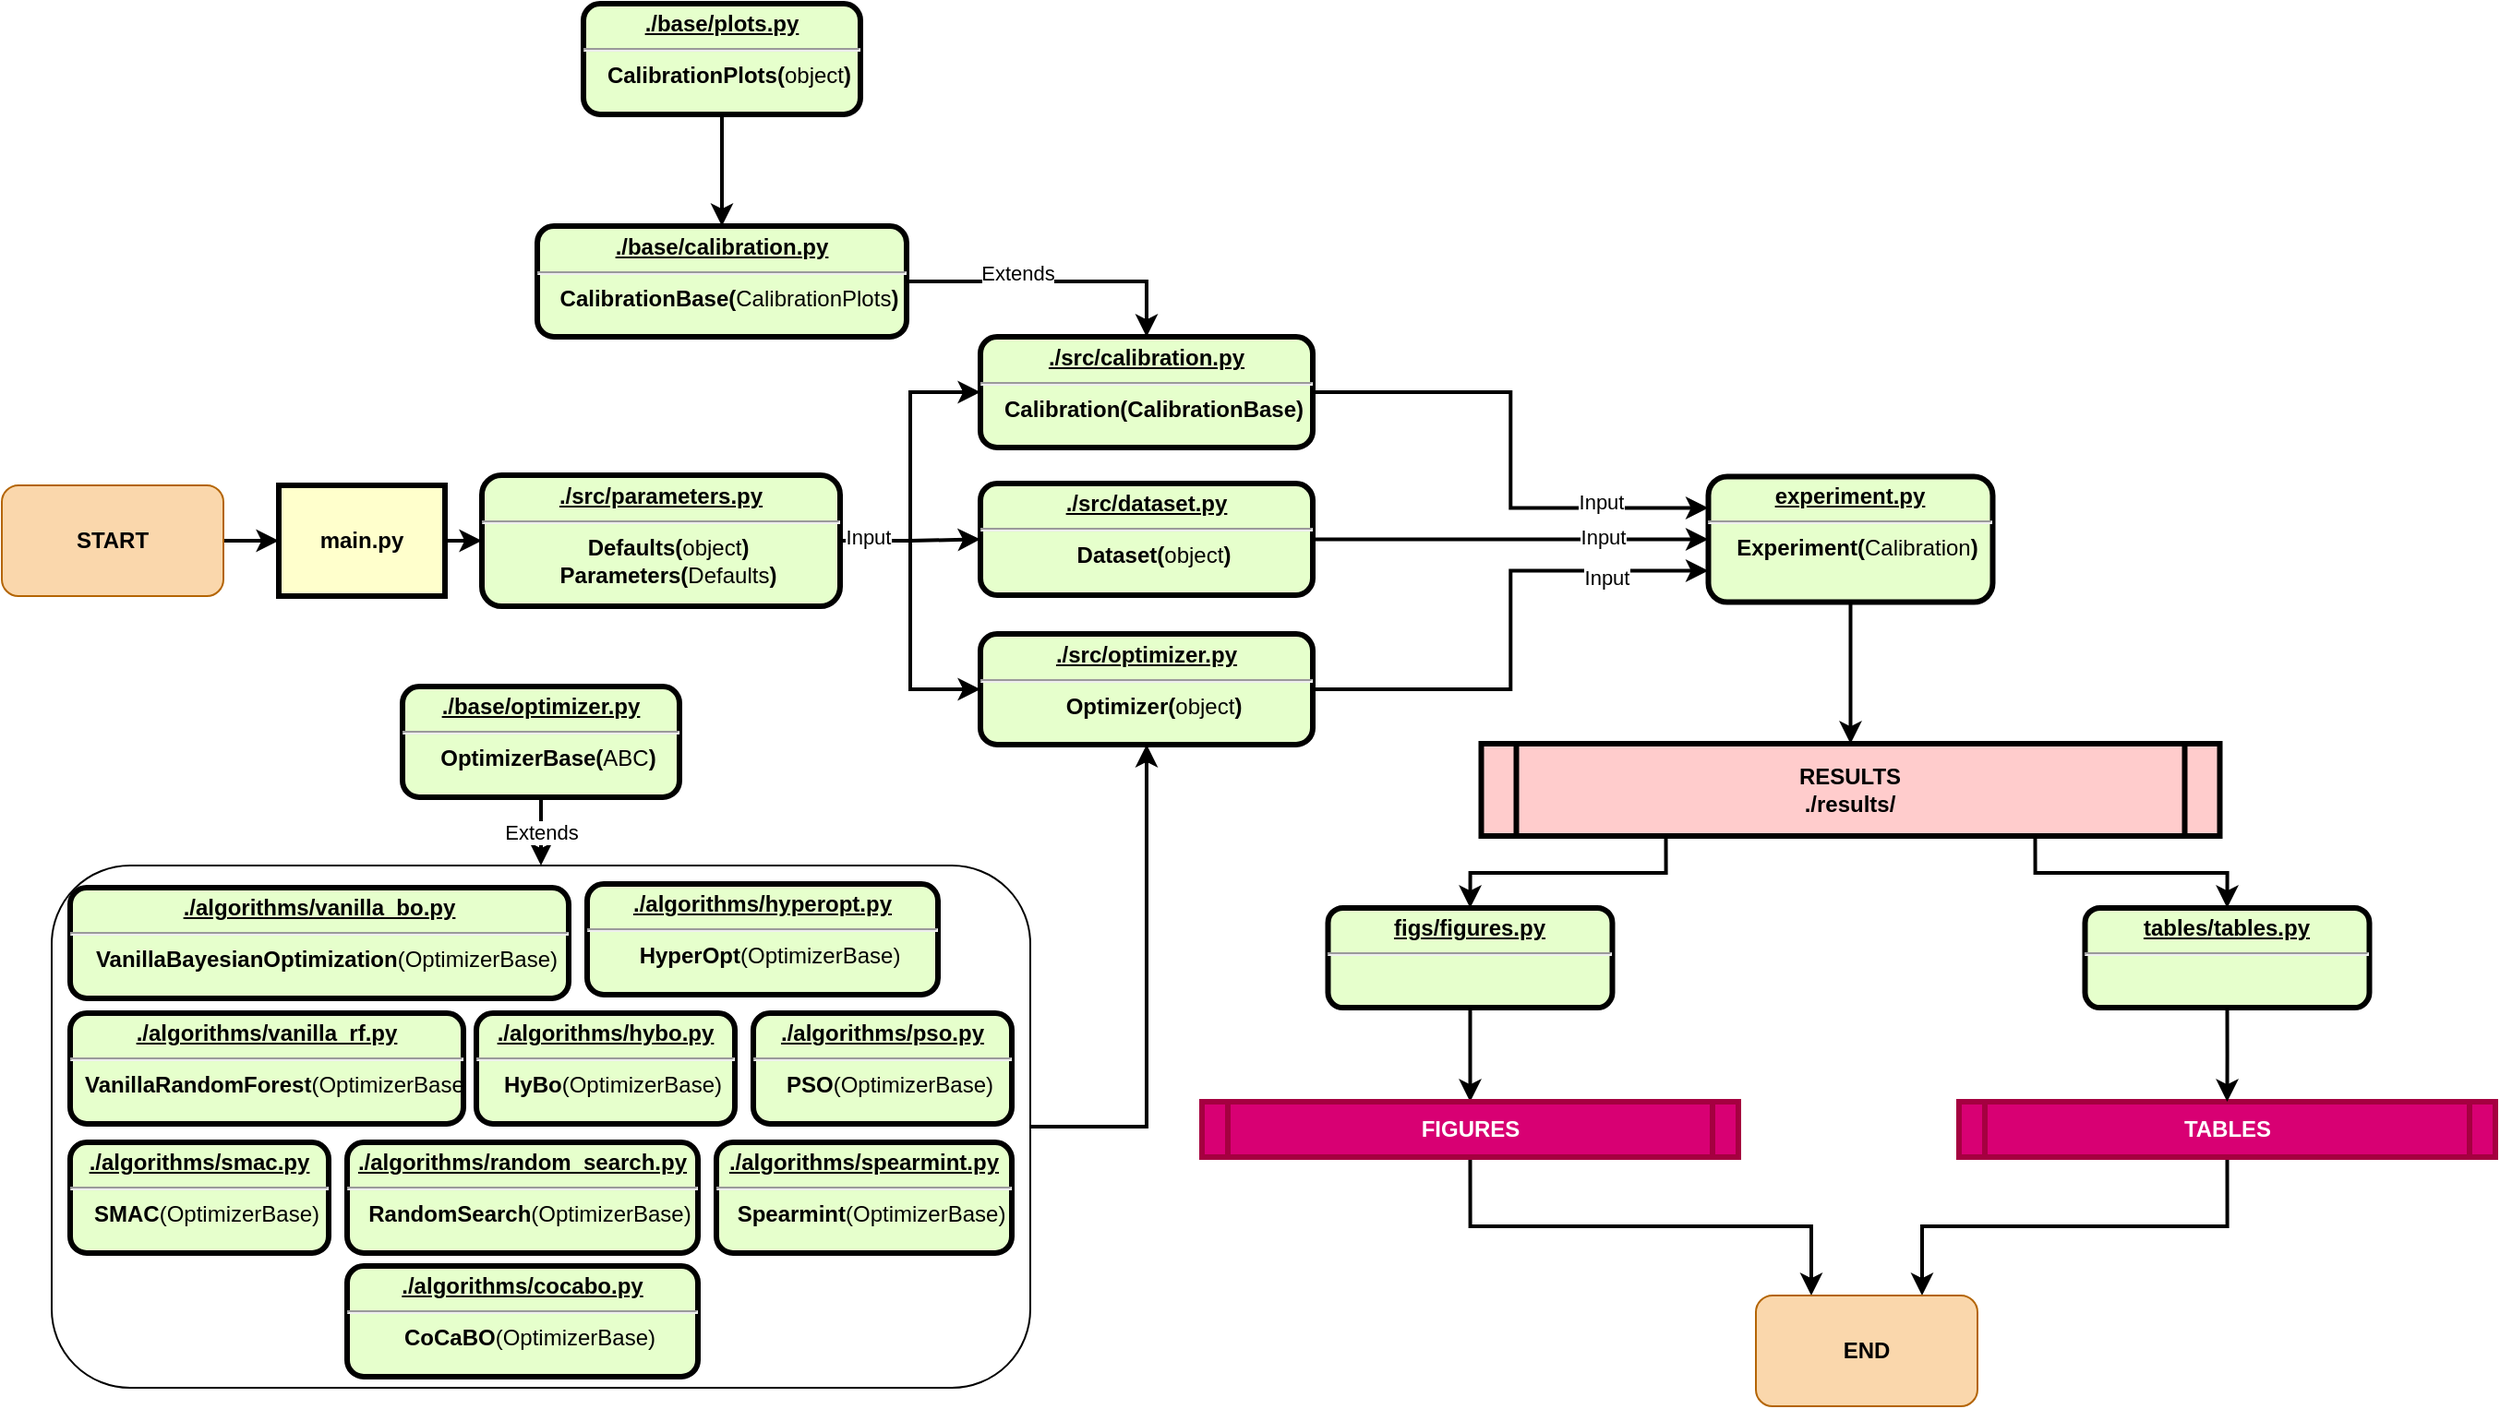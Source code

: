 <mxfile version="16.5.1" type="device"><diagram name="Page-1" id="c7558073-3199-34d8-9f00-42111426c3f3"><mxGraphModel dx="1832" dy="1957" grid="1" gridSize="10" guides="1" tooltips="1" connect="1" arrows="1" fold="1" page="1" pageScale="1" pageWidth="826" pageHeight="1169" background="none" math="0" shadow="0"><root><mxCell id="0"/><mxCell id="1" parent="0"/><mxCell id="vFIqYj2ykU3ha_VKdz5B-183" style="edgeStyle=orthogonalEdgeStyle;rounded=0;orthogonalLoop=1;jettySize=auto;html=1;exitX=1;exitY=0.5;exitDx=0;exitDy=0;entryX=0.5;entryY=1;entryDx=0;entryDy=0;endArrow=classic;endFill=1;strokeWidth=2;" parent="1" source="vFIqYj2ykU3ha_VKdz5B-151" target="vFIqYj2ykU3ha_VKdz5B-96" edge="1"><mxGeometry relative="1" as="geometry"/></mxCell><mxCell id="vFIqYj2ykU3ha_VKdz5B-151" value="" style="rounded=1;whiteSpace=wrap;html=1;fillColor=none;" parent="1" vertex="1"><mxGeometry x="-413" y="457" width="530" height="283" as="geometry"/></mxCell><mxCell id="vFIqYj2ykU3ha_VKdz5B-182" style="edgeStyle=orthogonalEdgeStyle;rounded=0;orthogonalLoop=1;jettySize=auto;html=1;exitX=0.5;exitY=1;exitDx=0;exitDy=0;entryX=0.5;entryY=0;entryDx=0;entryDy=0;endArrow=classic;endFill=1;strokeWidth=2;" parent="1" source="2" target="5" edge="1"><mxGeometry relative="1" as="geometry"/></mxCell><mxCell id="2" value="&lt;p style=&quot;margin: 0px ; margin-top: 4px ; text-align: center ; text-decoration: underline&quot;&gt;&lt;strong&gt;experiment.py&lt;/strong&gt;&lt;/p&gt;&lt;hr&gt;&lt;p style=&quot;margin: 0px ; margin-left: 8px&quot;&gt;Experiment(&lt;span style=&quot;font-weight: normal&quot;&gt;Calibration&lt;/span&gt;&lt;span&gt;)&lt;/span&gt;&lt;/p&gt;" style="verticalAlign=middle;align=center;overflow=fill;fontSize=12;fontFamily=Helvetica;html=1;rounded=1;fontStyle=1;strokeWidth=3;fillColor=#E6FFCC" parent="1" vertex="1"><mxGeometry x="484.25" y="246.25" width="154" height="68" as="geometry"/></mxCell><mxCell id="vFIqYj2ykU3ha_VKdz5B-167" style="edgeStyle=orthogonalEdgeStyle;rounded=0;orthogonalLoop=1;jettySize=auto;html=1;exitX=1;exitY=0.5;exitDx=0;exitDy=0;entryX=0;entryY=0.5;entryDx=0;entryDy=0;endArrow=classic;endFill=1;strokeWidth=2;" parent="1" source="4" target="vFIqYj2ykU3ha_VKdz5B-109" edge="1"><mxGeometry relative="1" as="geometry"/></mxCell><mxCell id="4" value="main.py" style="whiteSpace=wrap;align=center;verticalAlign=middle;fontStyle=1;strokeWidth=3;fillColor=#FFFFCC" parent="1" vertex="1"><mxGeometry x="-290" y="251" width="90" height="60" as="geometry"/></mxCell><mxCell id="vFIqYj2ykU3ha_VKdz5B-132" style="edgeStyle=orthogonalEdgeStyle;rounded=0;orthogonalLoop=1;jettySize=auto;html=1;exitX=0.25;exitY=1;exitDx=0;exitDy=0;entryX=0.5;entryY=0;entryDx=0;entryDy=0;endArrow=classic;endFill=1;strokeWidth=2;" parent="1" source="5" target="vFIqYj2ykU3ha_VKdz5B-130" edge="1"><mxGeometry relative="1" as="geometry"/></mxCell><mxCell id="vFIqYj2ykU3ha_VKdz5B-133" style="edgeStyle=orthogonalEdgeStyle;rounded=0;orthogonalLoop=1;jettySize=auto;html=1;exitX=0.75;exitY=1;exitDx=0;exitDy=0;entryX=0.5;entryY=0;entryDx=0;entryDy=0;endArrow=classic;endFill=1;strokeWidth=2;" parent="1" source="5" target="vFIqYj2ykU3ha_VKdz5B-131" edge="1"><mxGeometry relative="1" as="geometry"/></mxCell><mxCell id="5" value="RESULTS&#10;./results/" style="shape=process;whiteSpace=wrap;align=center;verticalAlign=middle;size=0.048;fontStyle=1;strokeWidth=3;fillColor=#FFCCCC" parent="1" vertex="1"><mxGeometry x="361.25" y="391" width="400" height="50" as="geometry"/></mxCell><mxCell id="vFIqYj2ykU3ha_VKdz5B-181" style="edgeStyle=orthogonalEdgeStyle;rounded=0;orthogonalLoop=1;jettySize=auto;html=1;exitX=1;exitY=0.5;exitDx=0;exitDy=0;entryX=0;entryY=0.75;entryDx=0;entryDy=0;endArrow=classic;endFill=1;strokeWidth=2;" parent="1" source="vFIqYj2ykU3ha_VKdz5B-96" target="2" edge="1"><mxGeometry relative="1" as="geometry"/></mxCell><mxCell id="vFIqYj2ykU3ha_VKdz5B-190" value="Input" style="edgeLabel;html=1;align=center;verticalAlign=middle;resizable=0;points=[];" parent="vFIqYj2ykU3ha_VKdz5B-181" vertex="1" connectable="0"><mxGeometry x="0.603" y="-3" relative="1" as="geometry"><mxPoint as="offset"/></mxGeometry></mxCell><mxCell id="vFIqYj2ykU3ha_VKdz5B-96" value="&lt;p style=&quot;margin: 0px ; margin-top: 4px ; text-align: center ; text-decoration: underline&quot;&gt;&lt;strong&gt;./src/optimizer.py&lt;/strong&gt;&lt;/p&gt;&lt;hr&gt;&lt;p style=&quot;margin: 0px ; margin-left: 8px&quot;&gt;Optimizer(&lt;span style=&quot;font-weight: normal&quot;&gt;object&lt;/span&gt;)&lt;br&gt;&lt;/p&gt;" style="verticalAlign=middle;align=center;overflow=fill;fontSize=12;fontFamily=Helvetica;html=1;rounded=1;fontStyle=1;strokeWidth=3;fillColor=#E6FFCC" parent="1" vertex="1"><mxGeometry x="90" y="331.5" width="180" height="60" as="geometry"/></mxCell><mxCell id="vFIqYj2ykU3ha_VKdz5B-179" style="edgeStyle=orthogonalEdgeStyle;rounded=0;orthogonalLoop=1;jettySize=auto;html=1;exitX=1;exitY=0.5;exitDx=0;exitDy=0;entryX=0;entryY=0.25;entryDx=0;entryDy=0;endArrow=classic;endFill=1;strokeWidth=2;" parent="1" source="vFIqYj2ykU3ha_VKdz5B-101" target="2" edge="1"><mxGeometry relative="1" as="geometry"/></mxCell><mxCell id="vFIqYj2ykU3ha_VKdz5B-188" value="Input" style="edgeLabel;html=1;align=center;verticalAlign=middle;resizable=0;points=[];" parent="vFIqYj2ykU3ha_VKdz5B-179" vertex="1" connectable="0"><mxGeometry x="0.58" y="4" relative="1" as="geometry"><mxPoint as="offset"/></mxGeometry></mxCell><mxCell id="vFIqYj2ykU3ha_VKdz5B-101" value="&lt;p style=&quot;margin: 0px ; margin-top: 4px ; text-align: center ; text-decoration: underline&quot;&gt;&lt;strong&gt;./src/calibration.py&lt;/strong&gt;&lt;/p&gt;&lt;hr&gt;&lt;p style=&quot;margin: 0px ; margin-left: 8px&quot;&gt;Calibration(CalibrationBase)&lt;br&gt;&lt;/p&gt;" style="verticalAlign=middle;align=center;overflow=fill;fontSize=12;fontFamily=Helvetica;html=1;rounded=1;fontStyle=1;strokeWidth=3;fillColor=#E6FFCC" parent="1" vertex="1"><mxGeometry x="90" y="170.5" width="180" height="60" as="geometry"/></mxCell><mxCell id="vFIqYj2ykU3ha_VKdz5B-184" style="edgeStyle=orthogonalEdgeStyle;rounded=0;orthogonalLoop=1;jettySize=auto;html=1;exitX=1;exitY=0.5;exitDx=0;exitDy=0;entryX=0.5;entryY=0;entryDx=0;entryDy=0;endArrow=classic;endFill=1;strokeWidth=2;" parent="1" source="vFIqYj2ykU3ha_VKdz5B-102" target="vFIqYj2ykU3ha_VKdz5B-101" edge="1"><mxGeometry relative="1" as="geometry"/></mxCell><mxCell id="vFIqYj2ykU3ha_VKdz5B-185" value="Extends" style="edgeLabel;html=1;align=center;verticalAlign=middle;resizable=0;points=[];" parent="vFIqYj2ykU3ha_VKdz5B-184" vertex="1" connectable="0"><mxGeometry x="-0.25" y="6" relative="1" as="geometry"><mxPoint y="1" as="offset"/></mxGeometry></mxCell><mxCell id="vFIqYj2ykU3ha_VKdz5B-102" value="&lt;p style=&quot;margin: 0px ; margin-top: 4px ; text-align: center ; text-decoration: underline&quot;&gt;&lt;strong&gt;./base/calibration.py&lt;/strong&gt;&lt;/p&gt;&lt;hr&gt;&lt;p style=&quot;margin: 0px ; margin-left: 8px&quot;&gt;CalibrationBase(&lt;span style=&quot;font-weight: normal&quot;&gt;Calibration&lt;/span&gt;&lt;span style=&quot;font-weight: normal&quot;&gt;Plots&lt;/span&gt;&lt;span&gt;)&lt;/span&gt;&lt;/p&gt;" style="verticalAlign=middle;align=center;overflow=fill;fontSize=12;fontFamily=Helvetica;html=1;rounded=1;fontStyle=1;strokeWidth=3;fillColor=#E6FFCC" parent="1" vertex="1"><mxGeometry x="-150" y="110.5" width="200" height="60" as="geometry"/></mxCell><mxCell id="vFIqYj2ykU3ha_VKdz5B-172" style="edgeStyle=orthogonalEdgeStyle;rounded=0;orthogonalLoop=1;jettySize=auto;html=1;exitX=1;exitY=0.5;exitDx=0;exitDy=0;entryX=0;entryY=0.5;entryDx=0;entryDy=0;endArrow=classic;endFill=1;strokeWidth=2;" parent="1" source="vFIqYj2ykU3ha_VKdz5B-109" target="vFIqYj2ykU3ha_VKdz5B-113" edge="1"><mxGeometry relative="1" as="geometry"/></mxCell><mxCell id="vFIqYj2ykU3ha_VKdz5B-174" style="edgeStyle=orthogonalEdgeStyle;rounded=0;orthogonalLoop=1;jettySize=auto;html=1;exitX=1;exitY=0.5;exitDx=0;exitDy=0;entryX=0;entryY=0.5;entryDx=0;entryDy=0;endArrow=classic;endFill=1;strokeWidth=2;" parent="1" source="vFIqYj2ykU3ha_VKdz5B-109" target="vFIqYj2ykU3ha_VKdz5B-96" edge="1"><mxGeometry relative="1" as="geometry"/></mxCell><mxCell id="vFIqYj2ykU3ha_VKdz5B-175" style="edgeStyle=orthogonalEdgeStyle;rounded=0;orthogonalLoop=1;jettySize=auto;html=1;exitX=1;exitY=0.5;exitDx=0;exitDy=0;entryX=0;entryY=0.5;entryDx=0;entryDy=0;endArrow=classic;endFill=1;strokeWidth=2;" parent="1" source="vFIqYj2ykU3ha_VKdz5B-109" target="vFIqYj2ykU3ha_VKdz5B-101" edge="1"><mxGeometry relative="1" as="geometry"/></mxCell><mxCell id="vFIqYj2ykU3ha_VKdz5B-187" value="Input" style="edgeLabel;html=1;align=center;verticalAlign=middle;resizable=0;points=[];" parent="vFIqYj2ykU3ha_VKdz5B-175" vertex="1" connectable="0"><mxGeometry x="-0.808" y="2" relative="1" as="geometry"><mxPoint as="offset"/></mxGeometry></mxCell><mxCell id="vFIqYj2ykU3ha_VKdz5B-109" value="&lt;p style=&quot;margin: 0px ; margin-top: 4px ; text-align: center ; text-decoration: underline&quot;&gt;&lt;strong&gt;./src/parameters.py&lt;/strong&gt;&lt;/p&gt;&lt;hr&gt;&lt;p style=&quot;margin: 0px ; margin-left: 8px&quot;&gt;Defaults(&lt;span style=&quot;font-weight: normal&quot;&gt;object&lt;/span&gt;)&lt;/p&gt;&lt;p style=&quot;margin: 0px ; margin-left: 8px&quot;&gt;Parameters(&lt;span style=&quot;font-weight: normal&quot;&gt;Defaults&lt;/span&gt;)&lt;/p&gt;" style="verticalAlign=middle;align=center;overflow=fill;fontSize=12;fontFamily=Helvetica;html=1;rounded=1;fontStyle=1;strokeWidth=3;fillColor=#E6FFCC" parent="1" vertex="1"><mxGeometry x="-180" y="245.5" width="194" height="71" as="geometry"/></mxCell><mxCell id="vFIqYj2ykU3ha_VKdz5B-186" style="edgeStyle=orthogonalEdgeStyle;rounded=0;orthogonalLoop=1;jettySize=auto;html=1;exitX=0.5;exitY=1;exitDx=0;exitDy=0;entryX=0.5;entryY=0;entryDx=0;entryDy=0;endArrow=classic;endFill=1;strokeWidth=2;" parent="1" source="vFIqYj2ykU3ha_VKdz5B-112" target="vFIqYj2ykU3ha_VKdz5B-102" edge="1"><mxGeometry relative="1" as="geometry"/></mxCell><mxCell id="vFIqYj2ykU3ha_VKdz5B-112" value="&lt;p style=&quot;margin: 0px ; margin-top: 4px ; text-align: center ; text-decoration: underline&quot;&gt;&lt;strong&gt;./base/plots.py&lt;/strong&gt;&lt;/p&gt;&lt;hr&gt;&lt;p style=&quot;margin: 0px ; margin-left: 8px&quot;&gt;CalibrationPlots(&lt;span style=&quot;font-weight: normal&quot;&gt;object&lt;/span&gt;)&lt;br&gt;&lt;/p&gt;" style="verticalAlign=middle;align=center;overflow=fill;fontSize=12;fontFamily=Helvetica;html=1;rounded=1;fontStyle=1;strokeWidth=3;fillColor=#E6FFCC" parent="1" vertex="1"><mxGeometry x="-125" y="-10" width="150" height="60" as="geometry"/></mxCell><mxCell id="vFIqYj2ykU3ha_VKdz5B-180" style="edgeStyle=orthogonalEdgeStyle;rounded=0;orthogonalLoop=1;jettySize=auto;html=1;exitX=1;exitY=0.5;exitDx=0;exitDy=0;endArrow=classic;endFill=1;strokeWidth=2;" parent="1" source="vFIqYj2ykU3ha_VKdz5B-113" target="2" edge="1"><mxGeometry relative="1" as="geometry"/></mxCell><mxCell id="vFIqYj2ykU3ha_VKdz5B-189" value="Input" style="edgeLabel;html=1;align=center;verticalAlign=middle;resizable=0;points=[];" parent="vFIqYj2ykU3ha_VKdz5B-180" vertex="1" connectable="0"><mxGeometry x="0.466" y="2" relative="1" as="geometry"><mxPoint as="offset"/></mxGeometry></mxCell><mxCell id="vFIqYj2ykU3ha_VKdz5B-113" value="&lt;p style=&quot;margin: 0px ; margin-top: 4px ; text-align: center ; text-decoration: underline&quot;&gt;&lt;strong&gt;./src/dataset.py&lt;/strong&gt;&lt;/p&gt;&lt;hr&gt;&lt;p style=&quot;margin: 0px ; margin-left: 8px&quot;&gt;Dataset(&lt;span style=&quot;font-weight: normal&quot;&gt;object&lt;/span&gt;)&lt;br&gt;&lt;/p&gt;" style="verticalAlign=middle;align=center;overflow=fill;fontSize=12;fontFamily=Helvetica;html=1;rounded=1;fontStyle=1;strokeWidth=3;fillColor=#E6FFCC" parent="1" vertex="1"><mxGeometry x="90" y="250" width="180" height="60.5" as="geometry"/></mxCell><mxCell id="vFIqYj2ykU3ha_VKdz5B-116" style="edgeStyle=orthogonalEdgeStyle;rounded=0;orthogonalLoop=1;jettySize=auto;html=1;exitX=0.5;exitY=1;exitDx=0;exitDy=0;endArrow=classic;endFill=1;strokeWidth=2;" parent="1" source="vFIqYj2ykU3ha_VKdz5B-113" target="vFIqYj2ykU3ha_VKdz5B-113" edge="1"><mxGeometry relative="1" as="geometry"/></mxCell><mxCell id="vFIqYj2ykU3ha_VKdz5B-152" value="Extends" style="edgeStyle=orthogonalEdgeStyle;rounded=0;orthogonalLoop=1;jettySize=auto;html=1;exitX=0.5;exitY=1;exitDx=0;exitDy=0;entryX=0.5;entryY=0;entryDx=0;entryDy=0;endArrow=classic;endFill=1;strokeWidth=2;" parent="1" source="vFIqYj2ykU3ha_VKdz5B-118" target="vFIqYj2ykU3ha_VKdz5B-151" edge="1"><mxGeometry relative="1" as="geometry"/></mxCell><mxCell id="vFIqYj2ykU3ha_VKdz5B-118" value="&lt;p style=&quot;margin: 0px ; margin-top: 4px ; text-align: center ; text-decoration: underline&quot;&gt;&lt;strong&gt;./base/optimizer.py&lt;/strong&gt;&lt;/p&gt;&lt;hr&gt;&lt;p style=&quot;margin: 0px ; margin-left: 8px&quot;&gt;OptimizerBase(&lt;span style=&quot;font-weight: normal&quot;&gt;ABC&lt;/span&gt;)&lt;br&gt;&lt;/p&gt;" style="verticalAlign=middle;align=center;overflow=fill;fontSize=12;fontFamily=Helvetica;html=1;rounded=1;fontStyle=1;strokeWidth=3;fillColor=#E6FFCC" parent="1" vertex="1"><mxGeometry x="-223" y="360" width="150" height="60" as="geometry"/></mxCell><mxCell id="vFIqYj2ykU3ha_VKdz5B-124" style="edgeStyle=orthogonalEdgeStyle;rounded=0;orthogonalLoop=1;jettySize=auto;html=1;exitX=1;exitY=0.5;exitDx=0;exitDy=0;entryX=0;entryY=0.5;entryDx=0;entryDy=0;endArrow=classic;endFill=1;strokeWidth=2;" parent="1" source="vFIqYj2ykU3ha_VKdz5B-123" target="4" edge="1"><mxGeometry relative="1" as="geometry"/></mxCell><mxCell id="vFIqYj2ykU3ha_VKdz5B-123" value="&lt;span style=&quot;color: rgb(0 , 0 , 0) ; font-family: &amp;#34;helvetica&amp;#34; ; font-size: 12px ; font-style: normal ; font-weight: 700 ; letter-spacing: normal ; text-align: center ; text-indent: 0px ; text-transform: none ; word-spacing: 0px ; display: inline ; float: none&quot;&gt;START&lt;/span&gt;" style="rounded=1;whiteSpace=wrap;html=1;fillColor=#fad7ac;strokeColor=#b46504;" parent="1" vertex="1"><mxGeometry x="-440" y="251" width="120" height="60" as="geometry"/></mxCell><mxCell id="vFIqYj2ykU3ha_VKdz5B-193" style="edgeStyle=orthogonalEdgeStyle;rounded=0;orthogonalLoop=1;jettySize=auto;html=1;exitX=0.5;exitY=1;exitDx=0;exitDy=0;entryX=0.75;entryY=0;entryDx=0;entryDy=0;endArrow=classic;endFill=1;strokeWidth=2;" parent="1" source="vFIqYj2ykU3ha_VKdz5B-127" target="vFIqYj2ykU3ha_VKdz5B-191" edge="1"><mxGeometry relative="1" as="geometry"/></mxCell><mxCell id="vFIqYj2ykU3ha_VKdz5B-127" value="TABLES" style="shape=process;whiteSpace=wrap;align=center;verticalAlign=middle;size=0.048;fontStyle=1;strokeWidth=3;fillColor=#d80073;strokeColor=#A50040;fontColor=#ffffff;" parent="1" vertex="1"><mxGeometry x="620" y="585" width="290.5" height="30" as="geometry"/></mxCell><mxCell id="vFIqYj2ykU3ha_VKdz5B-137" style="edgeStyle=orthogonalEdgeStyle;rounded=0;orthogonalLoop=1;jettySize=auto;html=1;exitX=0.5;exitY=1;exitDx=0;exitDy=0;entryX=0.5;entryY=0;entryDx=0;entryDy=0;endArrow=classic;endFill=1;strokeWidth=2;" parent="1" source="vFIqYj2ykU3ha_VKdz5B-130" target="vFIqYj2ykU3ha_VKdz5B-136" edge="1"><mxGeometry relative="1" as="geometry"/></mxCell><mxCell id="vFIqYj2ykU3ha_VKdz5B-130" value="&lt;p style=&quot;margin: 0px ; margin-top: 4px ; text-align: center ; text-decoration: underline&quot;&gt;&lt;strong&gt;figs/figures.py&lt;/strong&gt;&lt;/p&gt;&lt;hr&gt;&lt;p style=&quot;margin: 0px ; margin-left: 8px&quot;&gt;&lt;br&gt;&lt;/p&gt;" style="verticalAlign=middle;align=center;overflow=fill;fontSize=12;fontFamily=Helvetica;html=1;rounded=1;fontStyle=1;strokeWidth=3;fillColor=#E6FFCC" parent="1" vertex="1"><mxGeometry x="278.25" y="480" width="154" height="54" as="geometry"/></mxCell><mxCell id="vFIqYj2ykU3ha_VKdz5B-135" style="edgeStyle=orthogonalEdgeStyle;rounded=0;orthogonalLoop=1;jettySize=auto;html=1;exitX=0.5;exitY=1;exitDx=0;exitDy=0;endArrow=classic;endFill=1;strokeWidth=2;" parent="1" source="vFIqYj2ykU3ha_VKdz5B-131" target="vFIqYj2ykU3ha_VKdz5B-127" edge="1"><mxGeometry relative="1" as="geometry"/></mxCell><mxCell id="vFIqYj2ykU3ha_VKdz5B-131" value="&lt;p style=&quot;margin: 0px ; margin-top: 4px ; text-align: center ; text-decoration: underline&quot;&gt;&lt;strong&gt;tables/tables.py&lt;/strong&gt;&lt;/p&gt;&lt;hr&gt;&lt;p style=&quot;margin: 0px ; margin-left: 8px&quot;&gt;&lt;br&gt;&lt;/p&gt;" style="verticalAlign=middle;align=center;overflow=fill;fontSize=12;fontFamily=Helvetica;html=1;rounded=1;fontStyle=1;strokeWidth=3;fillColor=#E6FFCC" parent="1" vertex="1"><mxGeometry x="688.25" y="480" width="154" height="54" as="geometry"/></mxCell><mxCell id="vFIqYj2ykU3ha_VKdz5B-194" style="edgeStyle=orthogonalEdgeStyle;rounded=0;orthogonalLoop=1;jettySize=auto;html=1;exitX=0.5;exitY=1;exitDx=0;exitDy=0;entryX=0.25;entryY=0;entryDx=0;entryDy=0;endArrow=classic;endFill=1;strokeWidth=2;" parent="1" source="vFIqYj2ykU3ha_VKdz5B-136" target="vFIqYj2ykU3ha_VKdz5B-191" edge="1"><mxGeometry relative="1" as="geometry"/></mxCell><mxCell id="vFIqYj2ykU3ha_VKdz5B-136" value="FIGURES" style="shape=process;whiteSpace=wrap;align=center;verticalAlign=middle;size=0.048;fontStyle=1;strokeWidth=3;fillColor=#d80073;strokeColor=#A50040;fontColor=#ffffff;" parent="1" vertex="1"><mxGeometry x="210" y="585" width="290.5" height="30" as="geometry"/></mxCell><mxCell id="vFIqYj2ykU3ha_VKdz5B-148" value="&lt;p style=&quot;margin: 0px ; margin-top: 4px ; text-align: center ; text-decoration: underline&quot;&gt;&lt;strong&gt;./algorithms/vanilla_bo.py&lt;/strong&gt;&lt;/p&gt;&lt;hr&gt;&lt;p style=&quot;margin: 0px ; margin-left: 8px&quot;&gt;VanillaBayesianOptimization&lt;span style=&quot;font-weight: normal&quot;&gt;(OptimizerBase)&lt;/span&gt;&lt;br&gt;&lt;/p&gt;" style="verticalAlign=middle;align=center;overflow=fill;fontSize=12;fontFamily=Helvetica;html=1;rounded=1;fontStyle=1;strokeWidth=3;fillColor=#E6FFCC" parent="1" vertex="1"><mxGeometry x="-403" y="469" width="270" height="60" as="geometry"/></mxCell><mxCell id="vFIqYj2ykU3ha_VKdz5B-149" value="&lt;p style=&quot;margin: 0px ; margin-top: 4px ; text-align: center ; text-decoration: underline&quot;&gt;&lt;strong&gt;./algorithms/vanilla_rf.py&lt;/strong&gt;&lt;/p&gt;&lt;hr&gt;&lt;p style=&quot;margin: 0px ; margin-left: 8px&quot;&gt;VanillaRandomForest&lt;span style=&quot;font-weight: normal&quot;&gt;(OptimizerBase)&lt;/span&gt;&lt;br&gt;&lt;/p&gt;" style="verticalAlign=middle;align=center;overflow=fill;fontSize=12;fontFamily=Helvetica;html=1;rounded=1;fontStyle=1;strokeWidth=3;fillColor=#E6FFCC" parent="1" vertex="1"><mxGeometry x="-403" y="537" width="213" height="60" as="geometry"/></mxCell><mxCell id="vFIqYj2ykU3ha_VKdz5B-150" value="&lt;p style=&quot;margin: 0px ; margin-top: 4px ; text-align: center ; text-decoration: underline&quot;&gt;&lt;strong&gt;./algorithms/smac.py&lt;/strong&gt;&lt;/p&gt;&lt;hr&gt;&lt;p style=&quot;margin: 0px ; margin-left: 8px&quot;&gt;SMAC&lt;span style=&quot;font-weight: normal&quot;&gt;(OptimizerBase)&lt;/span&gt;&lt;br&gt;&lt;/p&gt;" style="verticalAlign=middle;align=center;overflow=fill;fontSize=12;fontFamily=Helvetica;html=1;rounded=1;fontStyle=1;strokeWidth=3;fillColor=#E6FFCC" parent="1" vertex="1"><mxGeometry x="-403" y="607" width="140" height="60" as="geometry"/></mxCell><mxCell id="vFIqYj2ykU3ha_VKdz5B-153" value="&lt;p style=&quot;margin: 0px ; margin-top: 4px ; text-align: center ; text-decoration: underline&quot;&gt;&lt;strong&gt;./algorithms/random_search.py&lt;/strong&gt;&lt;/p&gt;&lt;hr&gt;&lt;p style=&quot;margin: 0px ; margin-left: 8px&quot;&gt;RandomSearch&lt;span style=&quot;font-weight: normal&quot;&gt;(OptimizerBase)&lt;/span&gt;&lt;br&gt;&lt;/p&gt;" style="verticalAlign=middle;align=center;overflow=fill;fontSize=12;fontFamily=Helvetica;html=1;rounded=1;fontStyle=1;strokeWidth=3;fillColor=#E6FFCC" parent="1" vertex="1"><mxGeometry x="-253" y="607" width="190" height="60" as="geometry"/></mxCell><mxCell id="vFIqYj2ykU3ha_VKdz5B-154" value="&lt;p style=&quot;margin: 0px ; margin-top: 4px ; text-align: center ; text-decoration: underline&quot;&gt;&lt;strong&gt;./algorithms/hybo.py&lt;/strong&gt;&lt;/p&gt;&lt;hr&gt;&lt;p style=&quot;margin: 0px ; margin-left: 8px&quot;&gt;HyBo&lt;span style=&quot;font-weight: normal&quot;&gt;(OptimizerBase)&lt;/span&gt;&lt;br&gt;&lt;/p&gt;" style="verticalAlign=middle;align=center;overflow=fill;fontSize=12;fontFamily=Helvetica;html=1;rounded=1;fontStyle=1;strokeWidth=3;fillColor=#E6FFCC" parent="1" vertex="1"><mxGeometry x="-183" y="537" width="140" height="60" as="geometry"/></mxCell><mxCell id="vFIqYj2ykU3ha_VKdz5B-155" value="&lt;p style=&quot;margin: 0px ; margin-top: 4px ; text-align: center ; text-decoration: underline&quot;&gt;&lt;strong&gt;./algorithms/hyperopt.py&lt;/strong&gt;&lt;/p&gt;&lt;hr&gt;&lt;p style=&quot;margin: 0px ; margin-left: 8px&quot;&gt;HyperOpt&lt;span style=&quot;font-weight: normal&quot;&gt;(OptimizerBase)&lt;/span&gt;&lt;br&gt;&lt;/p&gt;" style="verticalAlign=middle;align=center;overflow=fill;fontSize=12;fontFamily=Helvetica;html=1;rounded=1;fontStyle=1;strokeWidth=3;fillColor=#E6FFCC" parent="1" vertex="1"><mxGeometry x="-123" y="467" width="190" height="60" as="geometry"/></mxCell><mxCell id="vFIqYj2ykU3ha_VKdz5B-156" value="&lt;p style=&quot;margin: 0px ; margin-top: 4px ; text-align: center ; text-decoration: underline&quot;&gt;&lt;strong&gt;./algorithms/pso.py&lt;/strong&gt;&lt;/p&gt;&lt;hr&gt;&lt;p style=&quot;margin: 0px ; margin-left: 8px&quot;&gt;PSO&lt;span style=&quot;font-weight: normal&quot;&gt;(OptimizerBase)&lt;/span&gt;&lt;br&gt;&lt;/p&gt;" style="verticalAlign=middle;align=center;overflow=fill;fontSize=12;fontFamily=Helvetica;html=1;rounded=1;fontStyle=1;strokeWidth=3;fillColor=#E6FFCC" parent="1" vertex="1"><mxGeometry x="-33" y="537" width="140" height="60" as="geometry"/></mxCell><mxCell id="vFIqYj2ykU3ha_VKdz5B-158" value="&lt;p style=&quot;margin: 0px ; margin-top: 4px ; text-align: center ; text-decoration: underline&quot;&gt;&lt;strong&gt;./algorithms/spearmint.py&lt;/strong&gt;&lt;/p&gt;&lt;hr&gt;&lt;p style=&quot;margin: 0px ; margin-left: 8px&quot;&gt;Spearmint&lt;span style=&quot;font-weight: normal&quot;&gt;(OptimizerBase)&lt;/span&gt;&lt;br&gt;&lt;/p&gt;" style="verticalAlign=middle;align=center;overflow=fill;fontSize=12;fontFamily=Helvetica;html=1;rounded=1;fontStyle=1;strokeWidth=3;fillColor=#E6FFCC" parent="1" vertex="1"><mxGeometry x="-53" y="607" width="160" height="60" as="geometry"/></mxCell><mxCell id="vFIqYj2ykU3ha_VKdz5B-159" value="&lt;p style=&quot;margin: 0px ; margin-top: 4px ; text-align: center ; text-decoration: underline&quot;&gt;&lt;strong&gt;./algorithms/cocabo.py&lt;/strong&gt;&lt;/p&gt;&lt;hr&gt;&lt;p style=&quot;margin: 0px ; margin-left: 8px&quot;&gt;CoCaBO&lt;span style=&quot;font-weight: normal&quot;&gt;(OptimizerBase)&lt;/span&gt;&lt;br&gt;&lt;/p&gt;" style="verticalAlign=middle;align=center;overflow=fill;fontSize=12;fontFamily=Helvetica;html=1;rounded=1;fontStyle=1;strokeWidth=3;fillColor=#E6FFCC" parent="1" vertex="1"><mxGeometry x="-253" y="674" width="190" height="60" as="geometry"/></mxCell><mxCell id="vFIqYj2ykU3ha_VKdz5B-191" value="&lt;span style=&quot;color: rgb(0 , 0 , 0) ; font-family: &amp;#34;helvetica&amp;#34; ; font-size: 12px ; font-style: normal ; font-weight: 700 ; letter-spacing: normal ; text-align: center ; text-indent: 0px ; text-transform: none ; word-spacing: 0px ; display: inline ; float: none&quot;&gt;END&lt;/span&gt;" style="rounded=1;whiteSpace=wrap;html=1;fillColor=#fad7ac;strokeColor=#b46504;" parent="1" vertex="1"><mxGeometry x="510" y="690" width="120" height="60" as="geometry"/></mxCell></root></mxGraphModel></diagram></mxfile>